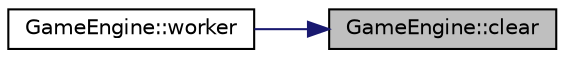 digraph "GameEngine::clear"
{
 // LATEX_PDF_SIZE
  edge [fontname="Helvetica",fontsize="10",labelfontname="Helvetica",labelfontsize="10"];
  node [fontname="Helvetica",fontsize="10",shape=record];
  rankdir="RL";
  Node1 [label="GameEngine::clear",height=0.2,width=0.4,color="black", fillcolor="grey75", style="filled", fontcolor="black",tooltip=" "];
  Node1 -> Node2 [dir="back",color="midnightblue",fontsize="10",style="solid",fontname="Helvetica"];
  Node2 [label="GameEngine::worker",height=0.2,width=0.4,color="black", fillcolor="white", style="filled",URL="$class_game_engine.html#a44499a26d8c95de0bb649f43defd719a",tooltip=" "];
}
